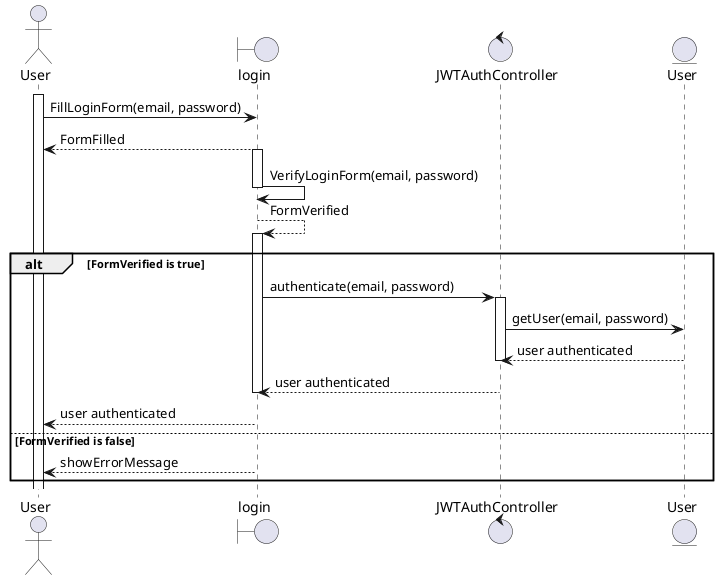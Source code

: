 @startuml login_sequence_diagram

actor "User" as u
boundary login as v
control JWTAuthController as c
entity User as m
activate u
u -> v : FillLoginForm(email, password)
deactivate v
v --> u : FormFilled
activate v
v -> v :VerifyLoginForm(email, password)
deactivate v
v --> v : FormVerified

alt FormVerified is true
activate v
v -> c : authenticate(email, password)

activate c
c -> m : getUser(email, password)
deactivate m
m --> c: user authenticated
deactivate c
c --> v: user authenticated
deactivate v
v --> u: user authenticated
else FormVerified is false
v --> u : showErrorMessage
deactivate c


end


@enduml